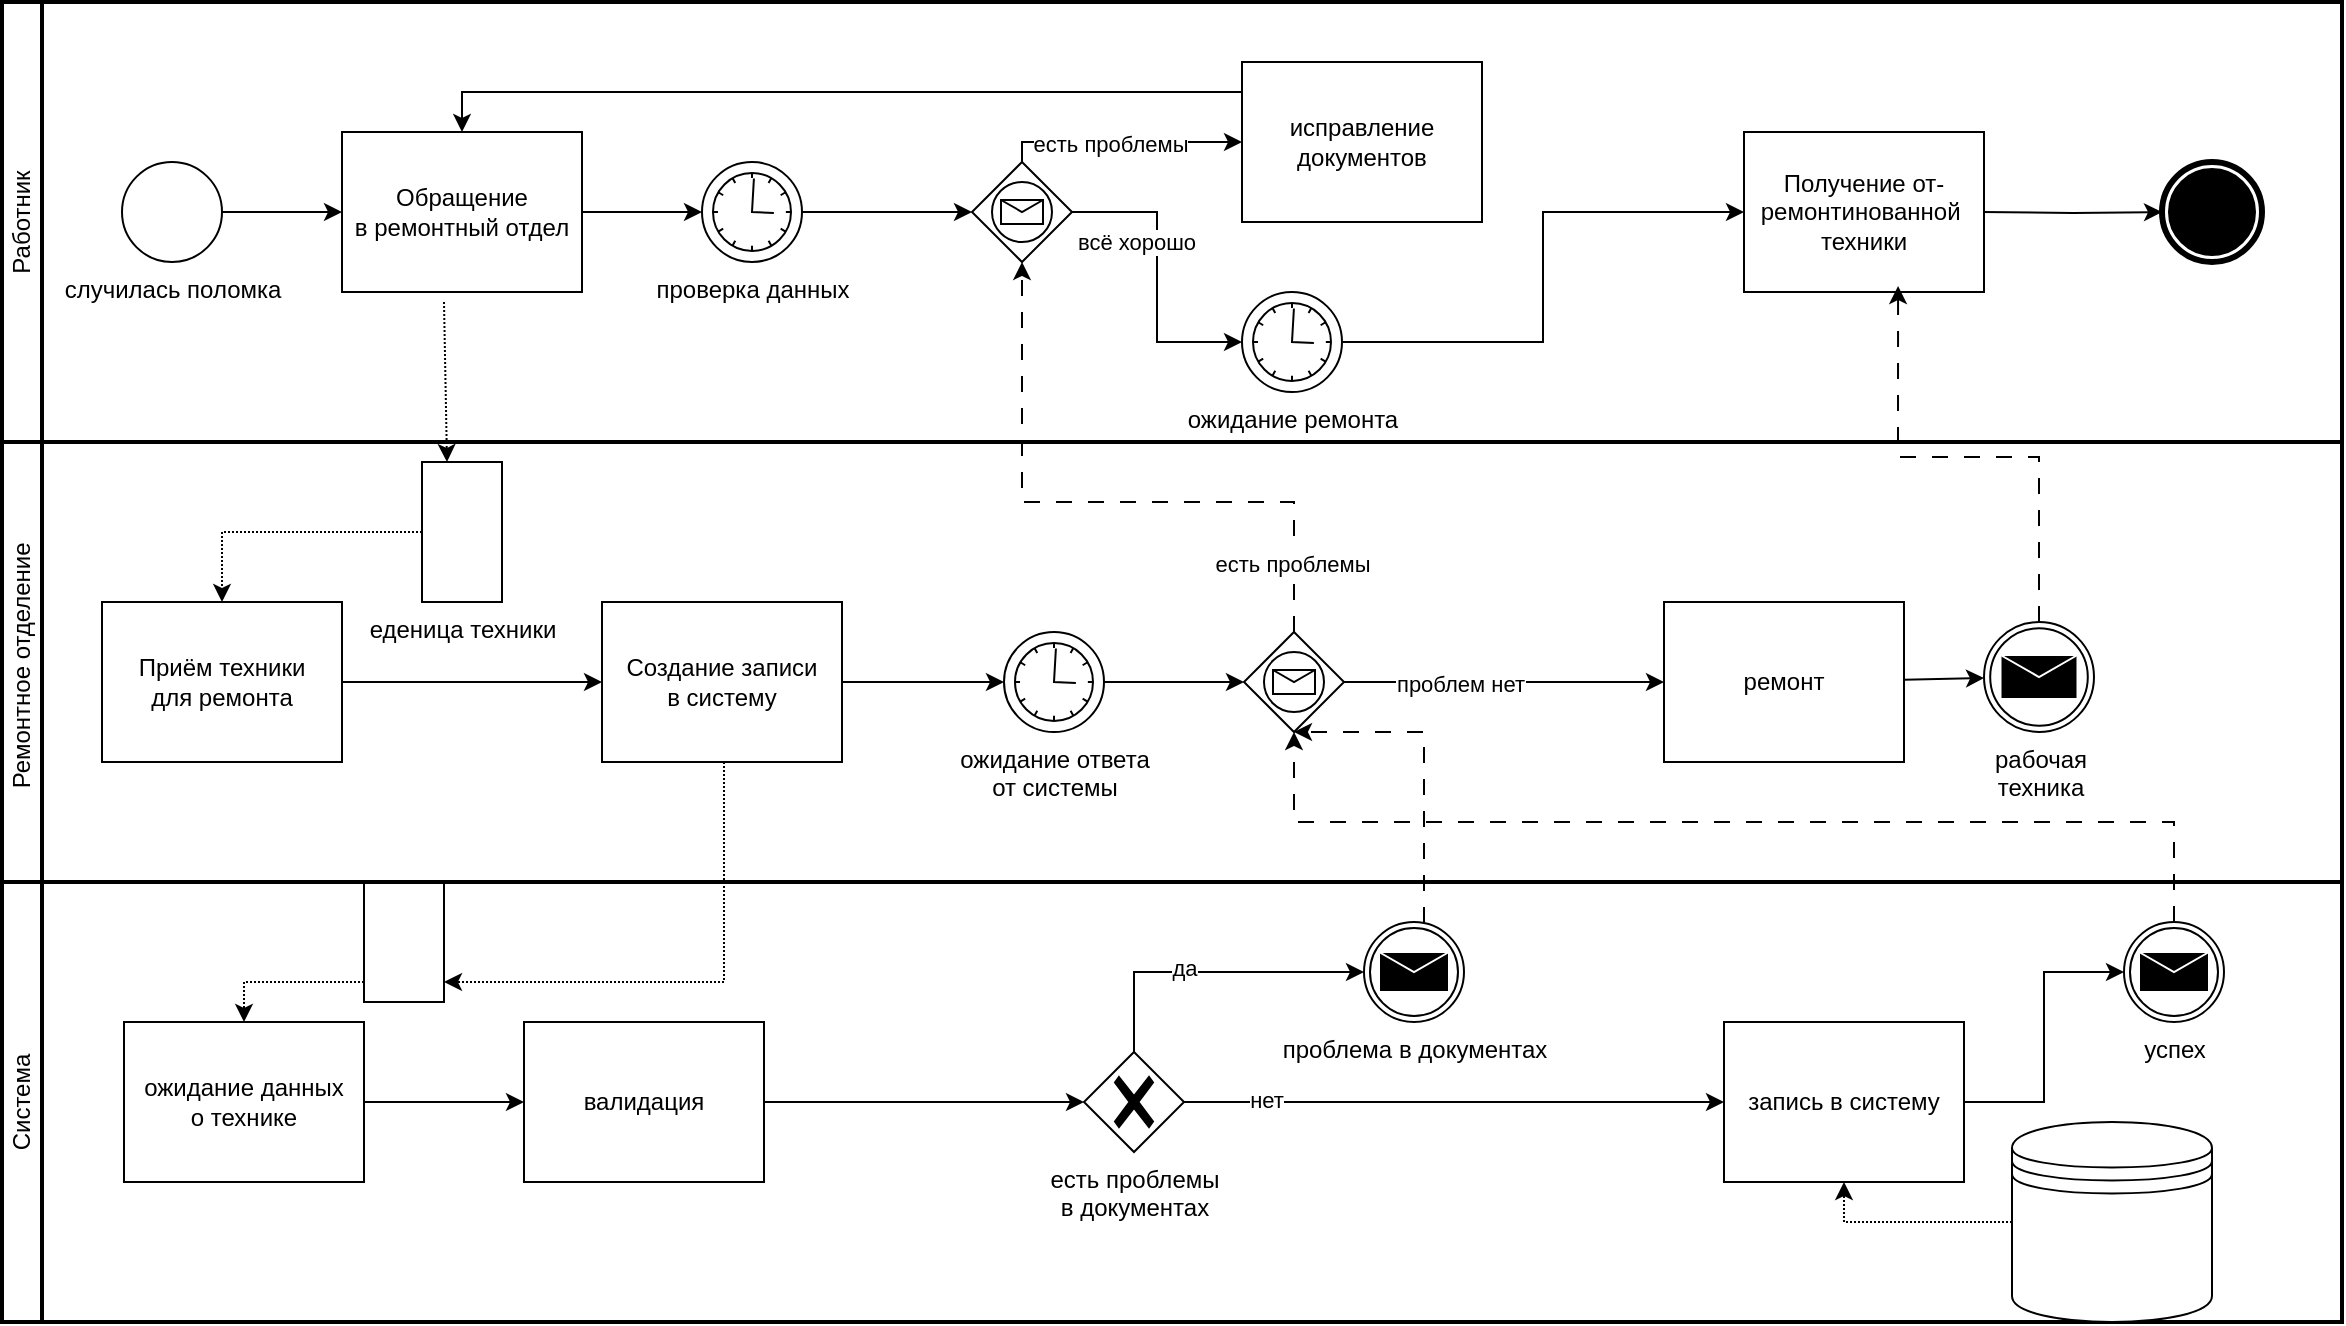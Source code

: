 <mxfile version="27.0.2">
  <diagram name="Страница — 1" id="L45qCGOTFBPObk-DDue0">
    <mxGraphModel dx="2403" dy="1743" grid="1" gridSize="10" guides="1" tooltips="1" connect="1" arrows="1" fold="1" page="1" pageScale="1" pageWidth="1169" pageHeight="827" math="0" shadow="0">
      <root>
        <mxCell id="0" />
        <mxCell id="1" parent="0" />
        <mxCell id="pLzhxOr0LejcD0qFphVR-1" value="Работник" style="swimlane;html=1;startSize=20;fontStyle=0;collapsible=0;horizontal=0;swimlaneLine=1;swimlaneFillColor=#ffffff;strokeWidth=2;whiteSpace=wrap;" parent="1" vertex="1">
          <mxGeometry x="-1" width="1170" height="220" as="geometry" />
        </mxCell>
        <mxCell id="pLzhxOr0LejcD0qFphVR-4" value="случилась поломка" style="points=[[0.145,0.145,0],[0.5,0,0],[0.855,0.145,0],[1,0.5,0],[0.855,0.855,0],[0.5,1,0],[0.145,0.855,0],[0,0.5,0]];shape=mxgraph.bpmn.event;html=1;verticalLabelPosition=bottom;labelBackgroundColor=#ffffff;verticalAlign=top;align=center;perimeter=ellipsePerimeter;outlineConnect=0;aspect=fixed;outline=standard;symbol=general;" parent="pLzhxOr0LejcD0qFphVR-1" vertex="1">
          <mxGeometry x="60" y="80" width="50" height="50" as="geometry" />
        </mxCell>
        <mxCell id="VCxk6OWnMO9KHuF1MEBG-1" value="Обращение&lt;br&gt;в ремонтный отдел" style="points=[[0.25,0,0],[0.5,0,0],[0.75,0,0],[1,0.25,0],[1,0.5,0],[1,0.75,0],[0.75,1,0],[0.5,1,0],[0.25,1,0],[0,0.75,0],[0,0.5,0],[0,0.25,0]];shape=mxgraph.bpmn.task2;whiteSpace=wrap;rectStyle=rounded;size=10;html=1;container=1;expand=0;collapsible=0;taskMarker=user;" vertex="1" parent="pLzhxOr0LejcD0qFphVR-1">
          <mxGeometry x="170" y="65" width="120" height="80" as="geometry" />
        </mxCell>
        <mxCell id="VCxk6OWnMO9KHuF1MEBG-2" style="edgeStyle=orthogonalEdgeStyle;rounded=0;orthogonalLoop=1;jettySize=auto;html=1;entryX=0;entryY=0.5;entryDx=0;entryDy=0;entryPerimeter=0;" edge="1" parent="pLzhxOr0LejcD0qFphVR-1" source="pLzhxOr0LejcD0qFphVR-4" target="VCxk6OWnMO9KHuF1MEBG-1">
          <mxGeometry relative="1" as="geometry" />
        </mxCell>
        <mxCell id="VCxk6OWnMO9KHuF1MEBG-7" value="ожидание ремонта&lt;div&gt;&lt;br&gt;&lt;/div&gt;" style="points=[[0.145,0.145,0],[0.5,0,0],[0.855,0.145,0],[1,0.5,0],[0.855,0.855,0],[0.5,1,0],[0.145,0.855,0],[0,0.5,0]];shape=mxgraph.bpmn.event;html=1;verticalLabelPosition=bottom;labelBackgroundColor=#ffffff;verticalAlign=top;align=center;perimeter=ellipsePerimeter;outlineConnect=0;aspect=fixed;outline=standard;symbol=timer;" vertex="1" parent="pLzhxOr0LejcD0qFphVR-1">
          <mxGeometry x="620" y="145" width="50" height="50" as="geometry" />
        </mxCell>
        <mxCell id="VCxk6OWnMO9KHuF1MEBG-11" value="" style="points=[[0.145,0.145,0],[0.5,0,0],[0.855,0.145,0],[1,0.5,0],[0.855,0.855,0],[0.5,1,0],[0.145,0.855,0],[0,0.5,0]];shape=mxgraph.bpmn.event;html=1;verticalLabelPosition=bottom;labelBackgroundColor=#ffffff;verticalAlign=top;align=center;perimeter=ellipsePerimeter;outlineConnect=0;aspect=fixed;outline=end;symbol=terminate;" vertex="1" parent="pLzhxOr0LejcD0qFphVR-1">
          <mxGeometry x="1080" y="80" width="50" height="50" as="geometry" />
        </mxCell>
        <mxCell id="VCxk6OWnMO9KHuF1MEBG-12" style="edgeStyle=orthogonalEdgeStyle;rounded=0;orthogonalLoop=1;jettySize=auto;html=1;entryX=0;entryY=0.5;entryDx=0;entryDy=0;entryPerimeter=0;" edge="1" parent="pLzhxOr0LejcD0qFphVR-1" target="VCxk6OWnMO9KHuF1MEBG-11">
          <mxGeometry relative="1" as="geometry">
            <mxPoint x="990" y="105" as="sourcePoint" />
          </mxGeometry>
        </mxCell>
        <mxCell id="VCxk6OWnMO9KHuF1MEBG-26" value="проверка данных" style="points=[[0.145,0.145,0],[0.5,0,0],[0.855,0.145,0],[1,0.5,0],[0.855,0.855,0],[0.5,1,0],[0.145,0.855,0],[0,0.5,0]];shape=mxgraph.bpmn.event;html=1;verticalLabelPosition=bottom;labelBackgroundColor=#ffffff;verticalAlign=top;align=center;perimeter=ellipsePerimeter;outlineConnect=0;aspect=fixed;outline=standard;symbol=timer;" vertex="1" parent="pLzhxOr0LejcD0qFphVR-1">
          <mxGeometry x="350" y="80" width="50" height="50" as="geometry" />
        </mxCell>
        <mxCell id="VCxk6OWnMO9KHuF1MEBG-27" value="" style="edgeStyle=orthogonalEdgeStyle;rounded=0;orthogonalLoop=1;jettySize=auto;html=1;entryX=0;entryY=0.5;entryDx=0;entryDy=0;entryPerimeter=0;" edge="1" parent="pLzhxOr0LejcD0qFphVR-1" source="VCxk6OWnMO9KHuF1MEBG-1" target="VCxk6OWnMO9KHuF1MEBG-26">
          <mxGeometry relative="1" as="geometry">
            <mxPoint x="290" y="105" as="sourcePoint" />
            <mxPoint x="650" y="105" as="targetPoint" />
          </mxGeometry>
        </mxCell>
        <mxCell id="VCxk6OWnMO9KHuF1MEBG-33" style="edgeStyle=orthogonalEdgeStyle;rounded=0;orthogonalLoop=1;jettySize=auto;html=1;" edge="1" parent="pLzhxOr0LejcD0qFphVR-1" source="VCxk6OWnMO9KHuF1MEBG-28" target="VCxk6OWnMO9KHuF1MEBG-32">
          <mxGeometry relative="1" as="geometry">
            <Array as="points">
              <mxPoint x="510" y="70" />
            </Array>
          </mxGeometry>
        </mxCell>
        <mxCell id="VCxk6OWnMO9KHuF1MEBG-34" value="есть проблемы" style="edgeLabel;html=1;align=center;verticalAlign=middle;resizable=0;points=[];" vertex="1" connectable="0" parent="VCxk6OWnMO9KHuF1MEBG-33">
          <mxGeometry x="-0.1" y="-1" relative="1" as="geometry">
            <mxPoint as="offset" />
          </mxGeometry>
        </mxCell>
        <mxCell id="VCxk6OWnMO9KHuF1MEBG-28" value="" style="points=[[0.25,0.25,0],[0.5,0,0],[0.75,0.25,0],[1,0.5,0],[0.75,0.75,0],[0.5,1,0],[0.25,0.75,0],[0,0.5,0]];shape=mxgraph.bpmn.gateway2;html=1;verticalLabelPosition=bottom;labelBackgroundColor=#ffffff;verticalAlign=top;align=center;perimeter=rhombusPerimeter;outlineConnect=0;outline=standard;symbol=message;" vertex="1" parent="pLzhxOr0LejcD0qFphVR-1">
          <mxGeometry x="485" y="80" width="50" height="50" as="geometry" />
        </mxCell>
        <mxCell id="VCxk6OWnMO9KHuF1MEBG-29" value="" style="edgeStyle=orthogonalEdgeStyle;rounded=0;orthogonalLoop=1;jettySize=auto;html=1;entryX=0;entryY=0.5;entryDx=0;entryDy=0;entryPerimeter=0;" edge="1" parent="pLzhxOr0LejcD0qFphVR-1" source="VCxk6OWnMO9KHuF1MEBG-26" target="VCxk6OWnMO9KHuF1MEBG-28">
          <mxGeometry relative="1" as="geometry">
            <mxPoint x="399" y="105" as="sourcePoint" />
            <mxPoint x="709" y="105" as="targetPoint" />
          </mxGeometry>
        </mxCell>
        <mxCell id="VCxk6OWnMO9KHuF1MEBG-30" style="edgeStyle=orthogonalEdgeStyle;rounded=0;orthogonalLoop=1;jettySize=auto;html=1;entryX=0;entryY=0.5;entryDx=0;entryDy=0;entryPerimeter=0;" edge="1" parent="pLzhxOr0LejcD0qFphVR-1" source="VCxk6OWnMO9KHuF1MEBG-28" target="VCxk6OWnMO9KHuF1MEBG-7">
          <mxGeometry relative="1" as="geometry" />
        </mxCell>
        <mxCell id="VCxk6OWnMO9KHuF1MEBG-31" value="всё хорошо" style="edgeLabel;html=1;align=center;verticalAlign=middle;resizable=0;points=[];" vertex="1" connectable="0" parent="VCxk6OWnMO9KHuF1MEBG-30">
          <mxGeometry x="-0.573" y="-3" relative="1" as="geometry">
            <mxPoint y="12" as="offset" />
          </mxGeometry>
        </mxCell>
        <mxCell id="VCxk6OWnMO9KHuF1MEBG-32" value="исправление документов" style="points=[[0.25,0,0],[0.5,0,0],[0.75,0,0],[1,0.25,0],[1,0.5,0],[1,0.75,0],[0.75,1,0],[0.5,1,0],[0.25,1,0],[0,0.75,0],[0,0.5,0],[0,0.25,0]];shape=mxgraph.bpmn.task2;whiteSpace=wrap;rectStyle=rounded;size=10;html=1;container=1;expand=0;collapsible=0;taskMarker=user;" vertex="1" parent="pLzhxOr0LejcD0qFphVR-1">
          <mxGeometry x="620" y="30" width="120" height="80" as="geometry" />
        </mxCell>
        <mxCell id="VCxk6OWnMO9KHuF1MEBG-35" style="edgeStyle=orthogonalEdgeStyle;rounded=0;orthogonalLoop=1;jettySize=auto;html=1;entryX=0.5;entryY=0;entryDx=0;entryDy=0;entryPerimeter=0;" edge="1" parent="pLzhxOr0LejcD0qFphVR-1" source="VCxk6OWnMO9KHuF1MEBG-32" target="VCxk6OWnMO9KHuF1MEBG-1">
          <mxGeometry relative="1" as="geometry">
            <Array as="points">
              <mxPoint x="230" y="45" />
            </Array>
          </mxGeometry>
        </mxCell>
        <mxCell id="VCxk6OWnMO9KHuF1MEBG-56" value="Получение от-&lt;div&gt;ремонтинованной&amp;nbsp;&lt;/div&gt;&lt;div&gt;техники&lt;/div&gt;" style="points=[[0.25,0,0],[0.5,0,0],[0.75,0,0],[1,0.25,0],[1,0.5,0],[1,0.75,0],[0.75,1,0],[0.5,1,0],[0.25,1,0],[0,0.75,0],[0,0.5,0],[0,0.25,0]];shape=mxgraph.bpmn.task2;whiteSpace=wrap;rectStyle=rounded;size=10;html=1;container=1;expand=0;collapsible=0;taskMarker=receive;" vertex="1" parent="pLzhxOr0LejcD0qFphVR-1">
          <mxGeometry x="871" y="65" width="120" height="80" as="geometry" />
        </mxCell>
        <mxCell id="VCxk6OWnMO9KHuF1MEBG-57" style="edgeStyle=orthogonalEdgeStyle;rounded=0;orthogonalLoop=1;jettySize=auto;html=1;entryX=0;entryY=0.5;entryDx=0;entryDy=0;entryPerimeter=0;" edge="1" parent="pLzhxOr0LejcD0qFphVR-1" source="VCxk6OWnMO9KHuF1MEBG-7" target="VCxk6OWnMO9KHuF1MEBG-56">
          <mxGeometry relative="1" as="geometry" />
        </mxCell>
        <mxCell id="pLzhxOr0LejcD0qFphVR-2" value="Система" style="swimlane;html=1;startSize=20;fontStyle=0;collapsible=0;horizontal=0;swimlaneLine=1;swimlaneFillColor=#ffffff;strokeWidth=2;whiteSpace=wrap;" parent="1" vertex="1">
          <mxGeometry x="-1" y="440" width="1170" height="220" as="geometry" />
        </mxCell>
        <mxCell id="VCxk6OWnMO9KHuF1MEBG-16" value="" style="shape=mxgraph.bpmn.data2;labelPosition=center;verticalLabelPosition=bottom;align=center;verticalAlign=top;size=15;html=1;bpmnTransferType=input;" vertex="1" parent="pLzhxOr0LejcD0qFphVR-2">
          <mxGeometry x="181" width="40" height="60" as="geometry" />
        </mxCell>
        <mxCell id="VCxk6OWnMO9KHuF1MEBG-18" value="ожидание данных&lt;div&gt;о технике&lt;/div&gt;" style="points=[[0.25,0,0],[0.5,0,0],[0.75,0,0],[1,0.25,0],[1,0.5,0],[1,0.75,0],[0.75,1,0],[0.5,1,0],[0.25,1,0],[0,0.75,0],[0,0.5,0],[0,0.25,0]];shape=mxgraph.bpmn.task2;whiteSpace=wrap;rectStyle=rounded;size=10;html=1;container=1;expand=0;collapsible=0;taskMarker=service;" vertex="1" parent="pLzhxOr0LejcD0qFphVR-2">
          <mxGeometry x="61" y="70" width="120" height="80" as="geometry" />
        </mxCell>
        <mxCell id="VCxk6OWnMO9KHuF1MEBG-19" style="edgeStyle=orthogonalEdgeStyle;rounded=0;orthogonalLoop=1;jettySize=auto;html=1;entryX=0.5;entryY=0;entryDx=0;entryDy=0;entryPerimeter=0;dashed=1;dashPattern=1 1;" edge="1" parent="pLzhxOr0LejcD0qFphVR-2" source="VCxk6OWnMO9KHuF1MEBG-16" target="VCxk6OWnMO9KHuF1MEBG-18">
          <mxGeometry relative="1" as="geometry">
            <Array as="points">
              <mxPoint x="121" y="50" />
            </Array>
          </mxGeometry>
        </mxCell>
        <mxCell id="VCxk6OWnMO9KHuF1MEBG-22" value="" style="shape=datastore;html=1;labelPosition=center;verticalLabelPosition=bottom;align=center;verticalAlign=top;" vertex="1" parent="pLzhxOr0LejcD0qFphVR-2">
          <mxGeometry x="1005" y="120" width="100" height="100" as="geometry" />
        </mxCell>
        <mxCell id="VCxk6OWnMO9KHuF1MEBG-23" style="edgeStyle=orthogonalEdgeStyle;rounded=0;orthogonalLoop=1;jettySize=auto;html=1;entryX=0.5;entryY=1;entryDx=0;entryDy=0;entryPerimeter=0;dashed=1;dashPattern=1 1;" edge="1" parent="pLzhxOr0LejcD0qFphVR-2" source="VCxk6OWnMO9KHuF1MEBG-22" target="VCxk6OWnMO9KHuF1MEBG-24">
          <mxGeometry relative="1" as="geometry" />
        </mxCell>
        <mxCell id="VCxk6OWnMO9KHuF1MEBG-50" style="edgeStyle=orthogonalEdgeStyle;rounded=0;orthogonalLoop=1;jettySize=auto;html=1;" edge="1" parent="pLzhxOr0LejcD0qFphVR-2" source="VCxk6OWnMO9KHuF1MEBG-24" target="VCxk6OWnMO9KHuF1MEBG-49">
          <mxGeometry relative="1" as="geometry" />
        </mxCell>
        <mxCell id="VCxk6OWnMO9KHuF1MEBG-24" value="запись в систему" style="points=[[0.25,0,0],[0.5,0,0],[0.75,0,0],[1,0.25,0],[1,0.5,0],[1,0.75,0],[0.75,1,0],[0.5,1,0],[0.25,1,0],[0,0.75,0],[0,0.5,0],[0,0.25,0]];shape=mxgraph.bpmn.task2;whiteSpace=wrap;rectStyle=rounded;size=10;html=1;container=1;expand=0;collapsible=0;taskMarker=service;" vertex="1" parent="pLzhxOr0LejcD0qFphVR-2">
          <mxGeometry x="861" y="70" width="120" height="80" as="geometry" />
        </mxCell>
        <mxCell id="VCxk6OWnMO9KHuF1MEBG-25" style="edgeStyle=orthogonalEdgeStyle;rounded=0;orthogonalLoop=1;jettySize=auto;html=1;entryX=0;entryY=0.5;entryDx=0;entryDy=0;entryPerimeter=0;" edge="1" parent="pLzhxOr0LejcD0qFphVR-2" source="VCxk6OWnMO9KHuF1MEBG-38" target="VCxk6OWnMO9KHuF1MEBG-24">
          <mxGeometry relative="1" as="geometry" />
        </mxCell>
        <mxCell id="VCxk6OWnMO9KHuF1MEBG-43" value="нет" style="edgeLabel;html=1;align=center;verticalAlign=middle;resizable=0;points=[];" vertex="1" connectable="0" parent="VCxk6OWnMO9KHuF1MEBG-25">
          <mxGeometry x="-0.696" y="1" relative="1" as="geometry">
            <mxPoint as="offset" />
          </mxGeometry>
        </mxCell>
        <mxCell id="VCxk6OWnMO9KHuF1MEBG-37" value="" style="edgeStyle=orthogonalEdgeStyle;rounded=0;orthogonalLoop=1;jettySize=auto;html=1;entryX=0;entryY=0.5;entryDx=0;entryDy=0;entryPerimeter=0;" edge="1" parent="pLzhxOr0LejcD0qFphVR-2" source="VCxk6OWnMO9KHuF1MEBG-18" target="VCxk6OWnMO9KHuF1MEBG-36">
          <mxGeometry relative="1" as="geometry">
            <mxPoint x="180" y="550" as="sourcePoint" />
            <mxPoint x="390" y="550" as="targetPoint" />
          </mxGeometry>
        </mxCell>
        <mxCell id="VCxk6OWnMO9KHuF1MEBG-36" value="валидация" style="points=[[0.25,0,0],[0.5,0,0],[0.75,0,0],[1,0.25,0],[1,0.5,0],[1,0.75,0],[0.75,1,0],[0.5,1,0],[0.25,1,0],[0,0.75,0],[0,0.5,0],[0,0.25,0]];shape=mxgraph.bpmn.task2;whiteSpace=wrap;rectStyle=rounded;size=10;html=1;container=1;expand=0;collapsible=0;taskMarker=service;" vertex="1" parent="pLzhxOr0LejcD0qFphVR-2">
          <mxGeometry x="261" y="70" width="120" height="80" as="geometry" />
        </mxCell>
        <mxCell id="VCxk6OWnMO9KHuF1MEBG-38" value="есть проблемы&lt;br&gt;в документах" style="points=[[0.25,0.25,0],[0.5,0,0],[0.75,0.25,0],[1,0.5,0],[0.75,0.75,0],[0.5,1,0],[0.25,0.75,0],[0,0.5,0]];shape=mxgraph.bpmn.gateway2;html=1;verticalLabelPosition=bottom;labelBackgroundColor=#ffffff;verticalAlign=top;align=center;perimeter=rhombusPerimeter;outlineConnect=0;outline=none;symbol=none;gwType=exclusive;" vertex="1" parent="pLzhxOr0LejcD0qFphVR-2">
          <mxGeometry x="541" y="85" width="50" height="50" as="geometry" />
        </mxCell>
        <mxCell id="VCxk6OWnMO9KHuF1MEBG-39" value="" style="edgeStyle=orthogonalEdgeStyle;rounded=0;orthogonalLoop=1;jettySize=auto;html=1;entryX=0;entryY=0.5;entryDx=0;entryDy=0;entryPerimeter=0;" edge="1" parent="pLzhxOr0LejcD0qFphVR-2" source="VCxk6OWnMO9KHuF1MEBG-36" target="VCxk6OWnMO9KHuF1MEBG-38">
          <mxGeometry relative="1" as="geometry">
            <mxPoint x="340" y="550" as="sourcePoint" />
            <mxPoint x="670" y="550" as="targetPoint" />
          </mxGeometry>
        </mxCell>
        <mxCell id="VCxk6OWnMO9KHuF1MEBG-40" value="проблема в документах" style="points=[[0.145,0.145,0],[0.5,0,0],[0.855,0.145,0],[1,0.5,0],[0.855,0.855,0],[0.5,1,0],[0.145,0.855,0],[0,0.5,0]];shape=mxgraph.bpmn.event;html=1;verticalLabelPosition=bottom;labelBackgroundColor=#ffffff;verticalAlign=top;align=center;perimeter=ellipsePerimeter;outlineConnect=0;aspect=fixed;outline=throwing;symbol=message;" vertex="1" parent="pLzhxOr0LejcD0qFphVR-2">
          <mxGeometry x="681" y="20" width="50" height="50" as="geometry" />
        </mxCell>
        <mxCell id="VCxk6OWnMO9KHuF1MEBG-41" style="edgeStyle=orthogonalEdgeStyle;rounded=0;orthogonalLoop=1;jettySize=auto;html=1;entryX=0;entryY=0.5;entryDx=0;entryDy=0;entryPerimeter=0;" edge="1" parent="pLzhxOr0LejcD0qFphVR-2" source="VCxk6OWnMO9KHuF1MEBG-38" target="VCxk6OWnMO9KHuF1MEBG-40">
          <mxGeometry relative="1" as="geometry">
            <Array as="points">
              <mxPoint x="566" y="45" />
            </Array>
          </mxGeometry>
        </mxCell>
        <mxCell id="VCxk6OWnMO9KHuF1MEBG-42" value="да" style="edgeLabel;html=1;align=center;verticalAlign=middle;resizable=0;points=[];" vertex="1" connectable="0" parent="VCxk6OWnMO9KHuF1MEBG-41">
          <mxGeometry x="-0.161" y="2" relative="1" as="geometry">
            <mxPoint as="offset" />
          </mxGeometry>
        </mxCell>
        <mxCell id="VCxk6OWnMO9KHuF1MEBG-49" value="успех" style="points=[[0.145,0.145,0],[0.5,0,0],[0.855,0.145,0],[1,0.5,0],[0.855,0.855,0],[0.5,1,0],[0.145,0.855,0],[0,0.5,0]];shape=mxgraph.bpmn.event;html=1;verticalLabelPosition=bottom;labelBackgroundColor=#ffffff;verticalAlign=top;align=center;perimeter=ellipsePerimeter;outlineConnect=0;aspect=fixed;outline=throwing;symbol=message;" vertex="1" parent="pLzhxOr0LejcD0qFphVR-2">
          <mxGeometry x="1061" y="20" width="50" height="50" as="geometry" />
        </mxCell>
        <mxCell id="pLzhxOr0LejcD0qFphVR-3" value="Ремонтное отделение&amp;nbsp;" style="swimlane;html=1;startSize=20;fontStyle=0;collapsible=0;horizontal=0;swimlaneLine=1;swimlaneFillColor=#ffffff;strokeWidth=2;whiteSpace=wrap;" parent="1" vertex="1">
          <mxGeometry x="-1" y="220" width="1170" height="220" as="geometry" />
        </mxCell>
        <mxCell id="VCxk6OWnMO9KHuF1MEBG-3" value="еденица техники" style="shape=mxgraph.bpmn.data2;labelPosition=center;verticalLabelPosition=bottom;align=center;verticalAlign=top;size=15;html=1;" vertex="1" parent="pLzhxOr0LejcD0qFphVR-3">
          <mxGeometry x="210" y="10" width="40" height="70" as="geometry" />
        </mxCell>
        <mxCell id="VCxk6OWnMO9KHuF1MEBG-5" value="Приём техники&lt;div&gt;для ремонта&lt;/div&gt;" style="points=[[0.25,0,0],[0.5,0,0],[0.75,0,0],[1,0.25,0],[1,0.5,0],[1,0.75,0],[0.75,1,0],[0.5,1,0],[0.25,1,0],[0,0.75,0],[0,0.5,0],[0,0.25,0]];shape=mxgraph.bpmn.task2;whiteSpace=wrap;rectStyle=rounded;size=10;html=1;container=1;expand=0;collapsible=0;taskMarker=service;" vertex="1" parent="pLzhxOr0LejcD0qFphVR-3">
          <mxGeometry x="50" y="80" width="120" height="80" as="geometry" />
        </mxCell>
        <mxCell id="VCxk6OWnMO9KHuF1MEBG-13" value="Создание записи&lt;div&gt;в систему&lt;/div&gt;" style="points=[[0.25,0,0],[0.5,0,0],[0.75,0,0],[1,0.25,0],[1,0.5,0],[1,0.75,0],[0.75,1,0],[0.5,1,0],[0.25,1,0],[0,0.75,0],[0,0.5,0],[0,0.25,0]];shape=mxgraph.bpmn.task2;whiteSpace=wrap;rectStyle=rounded;size=10;html=1;container=1;expand=0;collapsible=0;taskMarker=service;" vertex="1" parent="pLzhxOr0LejcD0qFphVR-3">
          <mxGeometry x="300" y="80" width="120" height="80" as="geometry" />
        </mxCell>
        <mxCell id="VCxk6OWnMO9KHuF1MEBG-14" style="edgeStyle=orthogonalEdgeStyle;rounded=0;orthogonalLoop=1;jettySize=auto;html=1;entryX=0;entryY=0.5;entryDx=0;entryDy=0;entryPerimeter=0;" edge="1" parent="pLzhxOr0LejcD0qFphVR-3" source="VCxk6OWnMO9KHuF1MEBG-5" target="VCxk6OWnMO9KHuF1MEBG-13">
          <mxGeometry relative="1" as="geometry" />
        </mxCell>
        <mxCell id="VCxk6OWnMO9KHuF1MEBG-15" style="edgeStyle=orthogonalEdgeStyle;rounded=0;orthogonalLoop=1;jettySize=auto;html=1;entryX=0.5;entryY=0;entryDx=0;entryDy=0;entryPerimeter=0;dashed=1;dashPattern=1 1;" edge="1" parent="pLzhxOr0LejcD0qFphVR-3" source="VCxk6OWnMO9KHuF1MEBG-3" target="VCxk6OWnMO9KHuF1MEBG-5">
          <mxGeometry relative="1" as="geometry" />
        </mxCell>
        <mxCell id="VCxk6OWnMO9KHuF1MEBG-20" value="ожидание ответа&lt;div&gt;от системы&lt;/div&gt;" style="points=[[0.145,0.145,0],[0.5,0,0],[0.855,0.145,0],[1,0.5,0],[0.855,0.855,0],[0.5,1,0],[0.145,0.855,0],[0,0.5,0]];shape=mxgraph.bpmn.event;html=1;verticalLabelPosition=bottom;labelBackgroundColor=#ffffff;verticalAlign=top;align=center;perimeter=ellipsePerimeter;outlineConnect=0;aspect=fixed;outline=standard;symbol=timer;" vertex="1" parent="pLzhxOr0LejcD0qFphVR-3">
          <mxGeometry x="501" y="95" width="50" height="50" as="geometry" />
        </mxCell>
        <mxCell id="VCxk6OWnMO9KHuF1MEBG-21" style="edgeStyle=orthogonalEdgeStyle;rounded=0;orthogonalLoop=1;jettySize=auto;html=1;entryX=0;entryY=0.5;entryDx=0;entryDy=0;entryPerimeter=0;" edge="1" parent="pLzhxOr0LejcD0qFphVR-3" source="VCxk6OWnMO9KHuF1MEBG-13" target="VCxk6OWnMO9KHuF1MEBG-20">
          <mxGeometry relative="1" as="geometry" />
        </mxCell>
        <mxCell id="VCxk6OWnMO9KHuF1MEBG-45" value="" style="points=[[0.25,0.25,0],[0.5,0,0],[0.75,0.25,0],[1,0.5,0],[0.75,0.75,0],[0.5,1,0],[0.25,0.75,0],[0,0.5,0]];shape=mxgraph.bpmn.gateway2;html=1;verticalLabelPosition=bottom;labelBackgroundColor=#ffffff;verticalAlign=top;align=center;perimeter=rhombusPerimeter;outlineConnect=0;outline=standard;symbol=message;" vertex="1" parent="pLzhxOr0LejcD0qFphVR-3">
          <mxGeometry x="621" y="95" width="50" height="50" as="geometry" />
        </mxCell>
        <mxCell id="VCxk6OWnMO9KHuF1MEBG-46" style="edgeStyle=orthogonalEdgeStyle;rounded=0;orthogonalLoop=1;jettySize=auto;html=1;entryX=0;entryY=0.5;entryDx=0;entryDy=0;entryPerimeter=0;" edge="1" parent="pLzhxOr0LejcD0qFphVR-3" source="VCxk6OWnMO9KHuF1MEBG-20" target="VCxk6OWnMO9KHuF1MEBG-45">
          <mxGeometry relative="1" as="geometry" />
        </mxCell>
        <mxCell id="VCxk6OWnMO9KHuF1MEBG-58" style="rounded=0;orthogonalLoop=1;jettySize=auto;html=1;" edge="1" parent="pLzhxOr0LejcD0qFphVR-3" source="VCxk6OWnMO9KHuF1MEBG-54" target="VCxk6OWnMO9KHuF1MEBG-55">
          <mxGeometry relative="1" as="geometry" />
        </mxCell>
        <mxCell id="VCxk6OWnMO9KHuF1MEBG-54" value="ремонт" style="points=[[0.25,0,0],[0.5,0,0],[0.75,0,0],[1,0.25,0],[1,0.5,0],[1,0.75,0],[0.75,1,0],[0.5,1,0],[0.25,1,0],[0,0.75,0],[0,0.5,0],[0,0.25,0]];shape=mxgraph.bpmn.task2;whiteSpace=wrap;rectStyle=rounded;size=10;html=1;container=1;expand=0;collapsible=0;taskMarker=service;" vertex="1" parent="pLzhxOr0LejcD0qFphVR-3">
          <mxGeometry x="831" y="80" width="120" height="80" as="geometry" />
        </mxCell>
        <mxCell id="VCxk6OWnMO9KHuF1MEBG-53" style="edgeStyle=orthogonalEdgeStyle;rounded=0;orthogonalLoop=1;jettySize=auto;html=1;" edge="1" parent="pLzhxOr0LejcD0qFphVR-3" source="VCxk6OWnMO9KHuF1MEBG-45" target="VCxk6OWnMO9KHuF1MEBG-54">
          <mxGeometry relative="1" as="geometry">
            <mxPoint x="771" y="120" as="targetPoint" />
          </mxGeometry>
        </mxCell>
        <mxCell id="VCxk6OWnMO9KHuF1MEBG-60" value="проблем нет" style="edgeLabel;html=1;align=center;verticalAlign=middle;resizable=0;points=[];" vertex="1" connectable="0" parent="VCxk6OWnMO9KHuF1MEBG-53">
          <mxGeometry x="-0.275" y="-1" relative="1" as="geometry">
            <mxPoint as="offset" />
          </mxGeometry>
        </mxCell>
        <mxCell id="VCxk6OWnMO9KHuF1MEBG-55" value="рабочая&lt;br&gt;техника" style="points=[[0.145,0.145,0],[0.5,0,0],[0.855,0.145,0],[1,0.5,0],[0.855,0.855,0],[0.5,1,0],[0.145,0.855,0],[0,0.5,0]];shape=mxgraph.bpmn.event;html=1;verticalLabelPosition=bottom;labelBackgroundColor=#ffffff;verticalAlign=top;align=center;perimeter=ellipsePerimeter;outlineConnect=0;aspect=fixed;outline=throwing;symbol=message;" vertex="1" parent="pLzhxOr0LejcD0qFphVR-3">
          <mxGeometry x="991" y="90" width="55" height="55" as="geometry" />
        </mxCell>
        <mxCell id="VCxk6OWnMO9KHuF1MEBG-4" style="rounded=0;orthogonalLoop=1;jettySize=auto;html=1;entryX=0;entryY=0;entryDx=12.5;entryDy=0;entryPerimeter=0;dashed=1;dashPattern=1 1;" edge="1" parent="1" target="VCxk6OWnMO9KHuF1MEBG-3">
          <mxGeometry relative="1" as="geometry">
            <mxPoint x="220" y="150" as="sourcePoint" />
          </mxGeometry>
        </mxCell>
        <mxCell id="VCxk6OWnMO9KHuF1MEBG-17" style="edgeStyle=orthogonalEdgeStyle;rounded=0;orthogonalLoop=1;jettySize=auto;html=1;dashed=1;dashPattern=1 1;" edge="1" parent="1" source="VCxk6OWnMO9KHuF1MEBG-13" target="VCxk6OWnMO9KHuF1MEBG-16">
          <mxGeometry relative="1" as="geometry">
            <Array as="points">
              <mxPoint x="360" y="490" />
            </Array>
          </mxGeometry>
        </mxCell>
        <mxCell id="VCxk6OWnMO9KHuF1MEBG-47" style="edgeStyle=orthogonalEdgeStyle;rounded=0;orthogonalLoop=1;jettySize=auto;html=1;entryX=0.5;entryY=1;entryDx=0;entryDy=0;entryPerimeter=0;dashed=1;dashPattern=8 8;" edge="1" parent="1" source="VCxk6OWnMO9KHuF1MEBG-45" target="VCxk6OWnMO9KHuF1MEBG-28">
          <mxGeometry relative="1" as="geometry">
            <Array as="points">
              <mxPoint x="645" y="250" />
              <mxPoint x="509" y="250" />
            </Array>
          </mxGeometry>
        </mxCell>
        <mxCell id="VCxk6OWnMO9KHuF1MEBG-48" value="есть проблемы" style="edgeLabel;html=1;align=center;verticalAlign=middle;resizable=0;points=[];" vertex="1" connectable="0" parent="VCxk6OWnMO9KHuF1MEBG-47">
          <mxGeometry x="-0.788" y="1" relative="1" as="geometry">
            <mxPoint as="offset" />
          </mxGeometry>
        </mxCell>
        <mxCell id="VCxk6OWnMO9KHuF1MEBG-51" style="edgeStyle=orthogonalEdgeStyle;rounded=0;orthogonalLoop=1;jettySize=auto;html=1;entryX=0.5;entryY=1;entryDx=0;entryDy=0;entryPerimeter=0;dashed=1;dashPattern=8 8;" edge="1" parent="1" source="VCxk6OWnMO9KHuF1MEBG-40" target="VCxk6OWnMO9KHuF1MEBG-45">
          <mxGeometry relative="1" as="geometry">
            <Array as="points">
              <mxPoint x="710" y="365" />
            </Array>
          </mxGeometry>
        </mxCell>
        <mxCell id="VCxk6OWnMO9KHuF1MEBG-52" style="edgeStyle=orthogonalEdgeStyle;rounded=0;orthogonalLoop=1;jettySize=auto;html=1;entryX=0.5;entryY=1;entryDx=0;entryDy=0;entryPerimeter=0;dashed=1;dashPattern=8 8;" edge="1" parent="1" source="VCxk6OWnMO9KHuF1MEBG-49" target="VCxk6OWnMO9KHuF1MEBG-45">
          <mxGeometry relative="1" as="geometry">
            <Array as="points">
              <mxPoint x="1085" y="410" />
              <mxPoint x="645" y="410" />
            </Array>
          </mxGeometry>
        </mxCell>
        <mxCell id="VCxk6OWnMO9KHuF1MEBG-59" style="edgeStyle=orthogonalEdgeStyle;rounded=0;orthogonalLoop=1;jettySize=auto;html=1;entryX=0.642;entryY=0.963;entryDx=0;entryDy=0;entryPerimeter=0;dashed=1;dashPattern=8 8;" edge="1" parent="1" source="VCxk6OWnMO9KHuF1MEBG-55" target="VCxk6OWnMO9KHuF1MEBG-56">
          <mxGeometry relative="1" as="geometry" />
        </mxCell>
      </root>
    </mxGraphModel>
  </diagram>
</mxfile>
